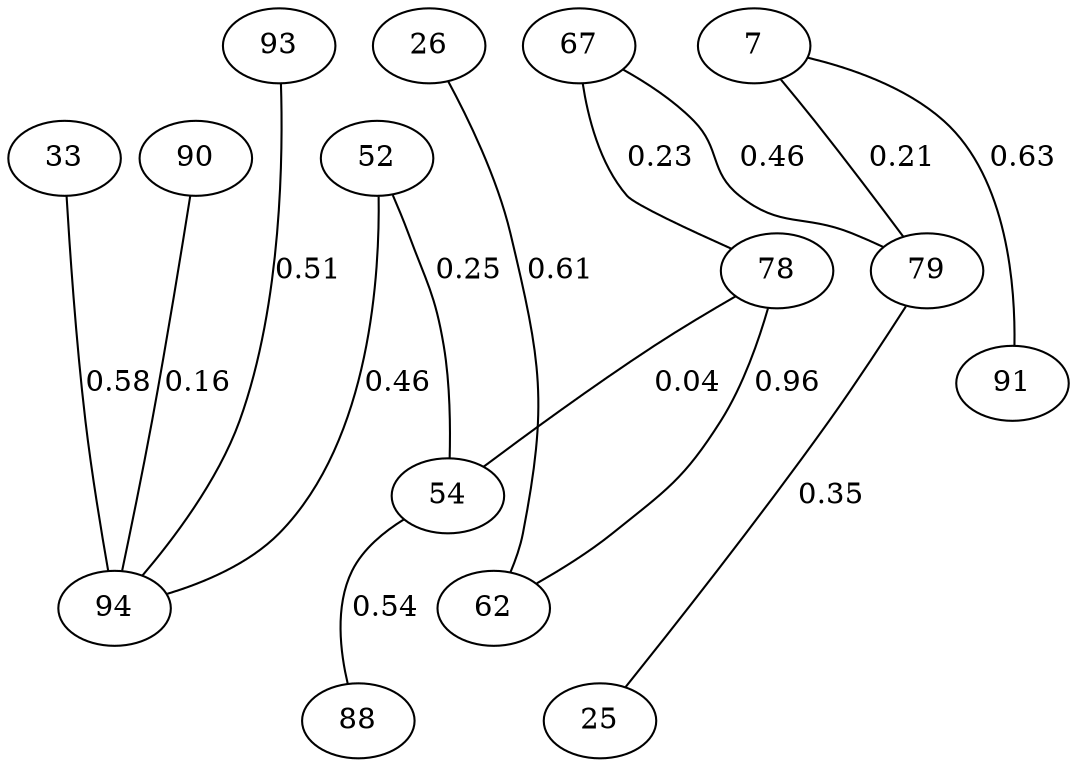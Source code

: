 strict graph  {
33;
67;
26;
7;
78;
79;
52;
54;
62;
88;
25;
90;
91;
93;
94;
33 -- 94  [label="0.58", weight="0.5767466678305291"];
67 -- 78  [label="0.23", weight="0.22639558282906058"];
67 -- 79  [label="0.46", weight="0.4638849174624595"];
26 -- 62  [label="0.61", weight="0.6100494030295472"];
7 -- 79  [label="0.21", weight="0.21489547439864998"];
7 -- 91  [label="0.63", weight="0.6295168067163477"];
78 -- 54  [label="0.04", weight="0.040461548020641946"];
78 -- 62  [label="0.96", weight="0.9609842372454804"];
79 -- 25  [label="0.35", weight="0.3488102594672463"];
52 -- 54  [label="0.25", weight="0.24858045003990004"];
52 -- 94  [label="0.46", weight="0.4612197971661136"];
54 -- 88  [label="0.54", weight="0.5442547507651752"];
90 -- 94  [label="0.16", weight="0.16402546313539734"];
93 -- 94  [label="0.51", weight="0.5137258941308408"];
}
